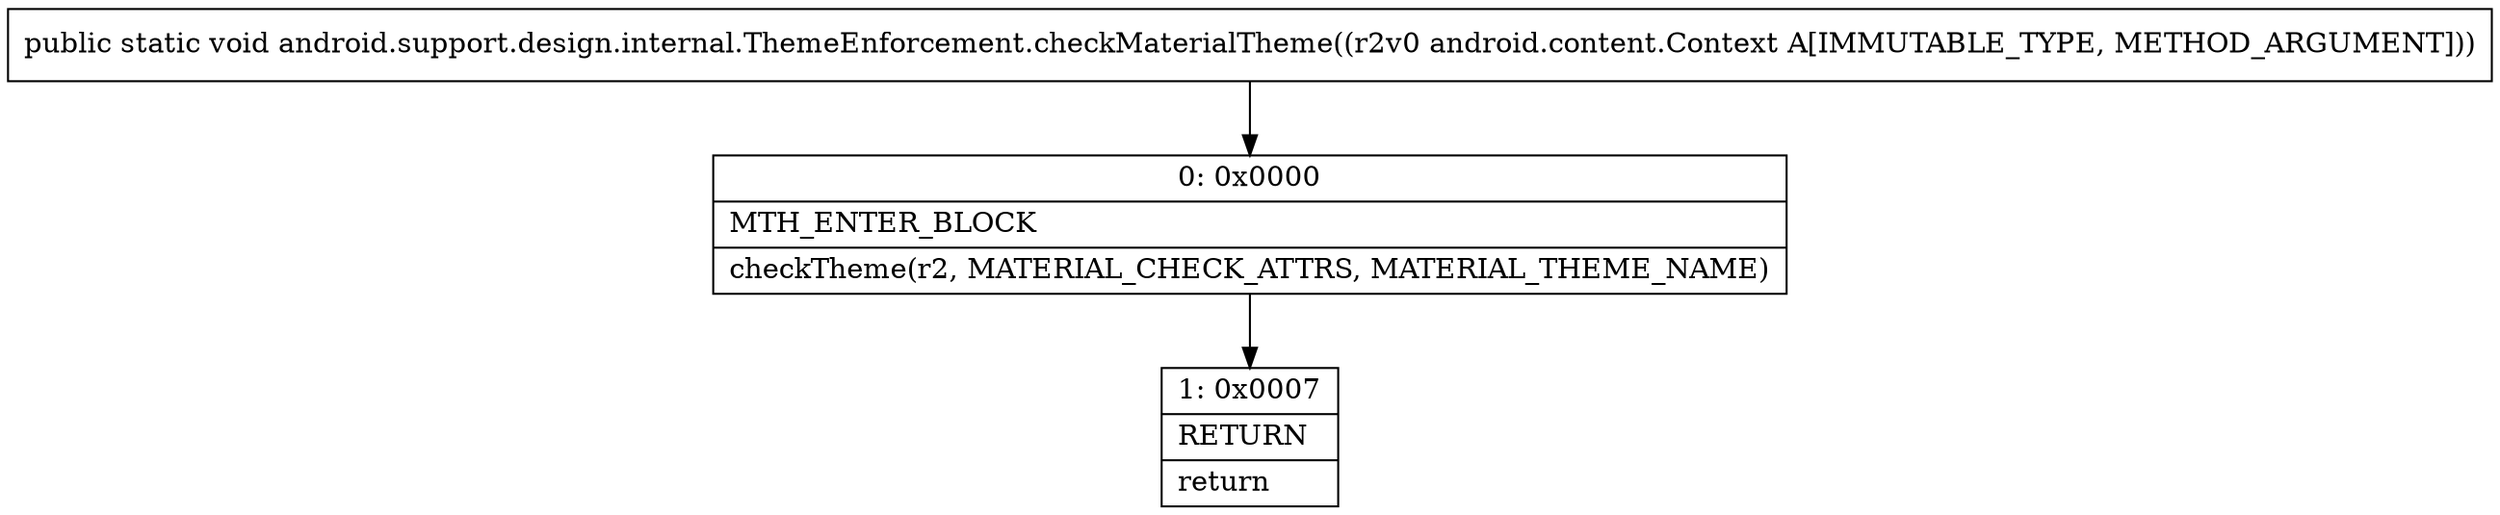 digraph "CFG forandroid.support.design.internal.ThemeEnforcement.checkMaterialTheme(Landroid\/content\/Context;)V" {
Node_0 [shape=record,label="{0\:\ 0x0000|MTH_ENTER_BLOCK\l|checkTheme(r2, MATERIAL_CHECK_ATTRS, MATERIAL_THEME_NAME)\l}"];
Node_1 [shape=record,label="{1\:\ 0x0007|RETURN\l|return\l}"];
MethodNode[shape=record,label="{public static void android.support.design.internal.ThemeEnforcement.checkMaterialTheme((r2v0 android.content.Context A[IMMUTABLE_TYPE, METHOD_ARGUMENT])) }"];
MethodNode -> Node_0;
Node_0 -> Node_1;
}

